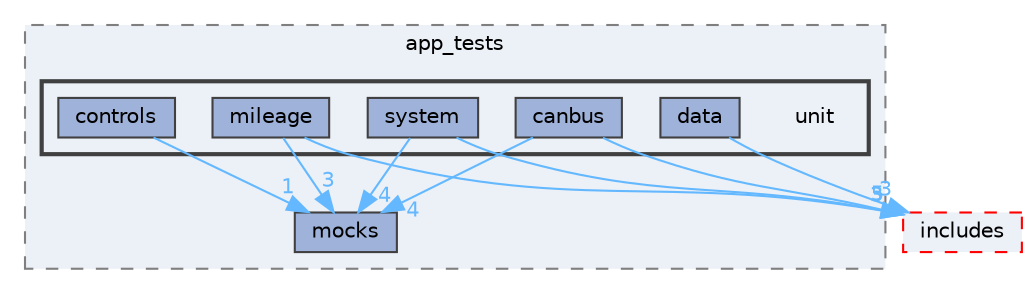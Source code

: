 digraph "app/app_tests/unit"
{
 // LATEX_PDF_SIZE
  bgcolor="transparent";
  edge [fontname=Helvetica,fontsize=10,labelfontname=Helvetica,labelfontsize=10];
  node [fontname=Helvetica,fontsize=10,shape=box,height=0.2,width=0.4];
  compound=true
  subgraph clusterdir_233f5a9e11cb958617720b9aa5e796d9 {
    graph [ bgcolor="#ecf0f7", pencolor="grey50", label="app_tests", fontname=Helvetica,fontsize=10 style="filled,dashed", URL="dir_233f5a9e11cb958617720b9aa5e796d9.html",tooltip=""]
  dir_88a79e1a5ce881f0266bc136e739785e [label="mocks", fillcolor="#9fb2da", color="grey25", style="filled", URL="dir_88a79e1a5ce881f0266bc136e739785e.html",tooltip=""];
  subgraph clusterdir_9f3cf4e9959d69a629065a14f6a7ea01 {
    graph [ bgcolor="#ecf0f7", pencolor="grey25", label="", fontname=Helvetica,fontsize=10 style="filled,bold", URL="dir_9f3cf4e9959d69a629065a14f6a7ea01.html",tooltip=""]
    dir_9f3cf4e9959d69a629065a14f6a7ea01 [shape=plaintext, label="unit"];
  dir_f4ace13d0aacd39de1d84f7f5e87bc22 [label="canbus", fillcolor="#9fb2da", color="grey25", style="filled", URL="dir_f4ace13d0aacd39de1d84f7f5e87bc22.html",tooltip=""];
  dir_b9a1d3f7838483448b76b914aa076fd2 [label="controls", fillcolor="#9fb2da", color="grey25", style="filled", URL="dir_b9a1d3f7838483448b76b914aa076fd2.html",tooltip=""];
  dir_26560b84920cbb639b27ca9d3e26361a [label="data", fillcolor="#9fb2da", color="grey25", style="filled", URL="dir_26560b84920cbb639b27ca9d3e26361a.html",tooltip=""];
  dir_783f7c907658b4065be66e649b86d9e0 [label="mileage", fillcolor="#9fb2da", color="grey25", style="filled", URL="dir_783f7c907658b4065be66e649b86d9e0.html",tooltip=""];
  dir_9d1789721d12e424e3cadbddb4e9b8e2 [label="system", fillcolor="#9fb2da", color="grey25", style="filled", URL="dir_9d1789721d12e424e3cadbddb4e9b8e2.html",tooltip=""];
  }
  }
  dir_1c5c03227cca0102ee47bee331c2b55d [label="includes", fillcolor="#ecf0f7", color="red", style="filled,dashed", URL="dir_1c5c03227cca0102ee47bee331c2b55d.html",tooltip=""];
  dir_f4ace13d0aacd39de1d84f7f5e87bc22->dir_1c5c03227cca0102ee47bee331c2b55d [headlabel="5", labeldistance=1.5 headhref="dir_000004_000016.html" href="dir_000004_000016.html" color="steelblue1" fontcolor="steelblue1"];
  dir_f4ace13d0aacd39de1d84f7f5e87bc22->dir_88a79e1a5ce881f0266bc136e739785e [headlabel="4", labeldistance=1.5 headhref="dir_000004_000023.html" href="dir_000004_000023.html" color="steelblue1" fontcolor="steelblue1"];
  dir_b9a1d3f7838483448b76b914aa076fd2->dir_88a79e1a5ce881f0266bc136e739785e [headlabel="1", labeldistance=1.5 headhref="dir_000007_000023.html" href="dir_000007_000023.html" color="steelblue1" fontcolor="steelblue1"];
  dir_26560b84920cbb639b27ca9d3e26361a->dir_1c5c03227cca0102ee47bee331c2b55d [headlabel="3", labeldistance=1.5 headhref="dir_000010_000016.html" href="dir_000010_000016.html" color="steelblue1" fontcolor="steelblue1"];
  dir_783f7c907658b4065be66e649b86d9e0->dir_1c5c03227cca0102ee47bee331c2b55d [headlabel="3", labeldistance=1.5 headhref="dir_000020_000016.html" href="dir_000020_000016.html" color="steelblue1" fontcolor="steelblue1"];
  dir_783f7c907658b4065be66e649b86d9e0->dir_88a79e1a5ce881f0266bc136e739785e [headlabel="3", labeldistance=1.5 headhref="dir_000020_000023.html" href="dir_000020_000023.html" color="steelblue1" fontcolor="steelblue1"];
  dir_9d1789721d12e424e3cadbddb4e9b8e2->dir_1c5c03227cca0102ee47bee331c2b55d [headlabel="3", labeldistance=1.5 headhref="dir_000025_000016.html" href="dir_000025_000016.html" color="steelblue1" fontcolor="steelblue1"];
  dir_9d1789721d12e424e3cadbddb4e9b8e2->dir_88a79e1a5ce881f0266bc136e739785e [headlabel="4", labeldistance=1.5 headhref="dir_000025_000023.html" href="dir_000025_000023.html" color="steelblue1" fontcolor="steelblue1"];
}
